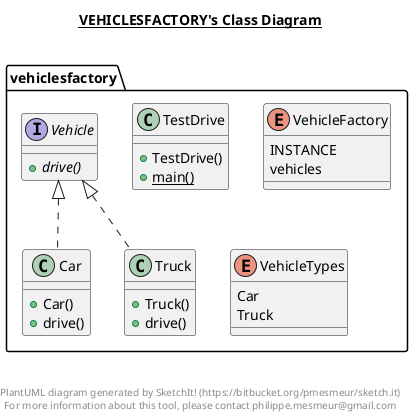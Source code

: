 @startuml

title __VEHICLESFACTORY's Class Diagram__\n

  namespace vehiclesfactory {
    class vehiclesfactory.Car {
        + Car()
        + drive()
    }
  }
  

  namespace vehiclesfactory {
    class vehiclesfactory.TestDrive {
        + TestDrive()
        {static} + main()
    }
  }
  

  namespace vehiclesfactory {
    class vehiclesfactory.Truck {
        + Truck()
        + drive()
    }
  }
  

  namespace vehiclesfactory {
    interface vehiclesfactory.Vehicle {
        {abstract} + drive()
    }
  }
  

  namespace vehiclesfactory {
    enum VehicleFactory {
      INSTANCE
      vehicles
    }
  }
  

  namespace vehiclesfactory {
    enum VehicleTypes {
      Car
      Truck
    }
  }
  

  vehiclesfactory.Car .up.|> vehiclesfactory.Vehicle
  vehiclesfactory.Truck .up.|> vehiclesfactory.Vehicle


right footer


PlantUML diagram generated by SketchIt! (https://bitbucket.org/pmesmeur/sketch.it)
For more information about this tool, please contact philippe.mesmeur@gmail.com
endfooter

@enduml
